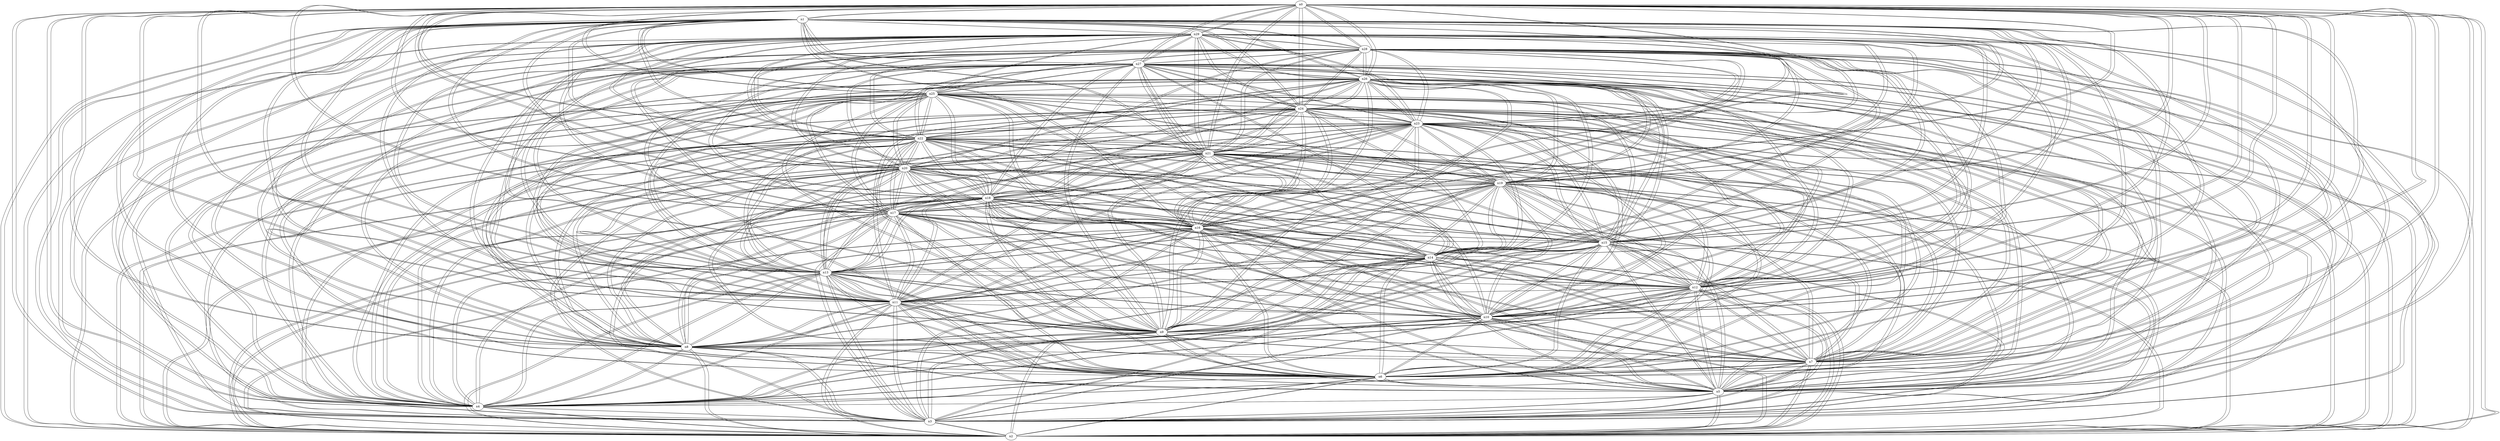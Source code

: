 graph {
n0;
n1;
n2;
n3;
n4;
n5;
n6;
n7;
n8;
n9;
n10;
n11;
n12;
n13;
n14;
n15;
n16;
n17;
n18;
n19;
n20;
n21;
n22;
n23;
n24;
n25;
n26;
n27;
n28;
n29;
n0 -- n3;
n0 -- n23;
n0 -- n6;
n0 -- n22;
n0 -- n27;
n0 -- n12;
n0 -- n20;
n0 -- n1;
n0 -- n19;
n0 -- n7;
n0 -- n24;
n0 -- n4;
n0 -- n9;
n0 -- n5;
n0 -- n13;
n0 -- n18;
n0 -- n14;
n0 -- n2;
n0 -- n25;
n0 -- n8;
n0 -- n10;
n0 -- n26;
n0 -- n21;
n0 -- n11;
n0 -- n16;
n0 -- n15;
n0 -- n28;
n0 -- n29;
n0 -- n17;
n1 -- n3;
n1 -- n23;
n1 -- n6;
n1 -- n22;
n1 -- n27;
n1 -- n12;
n1 -- n20;
n1 -- n19;
n1 -- n7;
n1 -- n24;
n1 -- n4;
n1 -- n9;
n1 -- n5;
n1 -- n13;
n1 -- n0;
n1 -- n18;
n1 -- n14;
n1 -- n2;
n1 -- n25;
n1 -- n8;
n1 -- n10;
n1 -- n26;
n1 -- n21;
n1 -- n11;
n1 -- n16;
n1 -- n15;
n1 -- n28;
n1 -- n29;
n1 -- n17;
n2 -- n3;
n2 -- n23;
n2 -- n6;
n2 -- n22;
n2 -- n27;
n2 -- n12;
n2 -- n20;
n2 -- n1;
n2 -- n19;
n2 -- n7;
n2 -- n24;
n2 -- n4;
n2 -- n9;
n2 -- n5;
n2 -- n13;
n2 -- n0;
n2 -- n18;
n2 -- n14;
n2 -- n25;
n2 -- n8;
n2 -- n10;
n2 -- n26;
n2 -- n21;
n2 -- n11;
n2 -- n16;
n2 -- n15;
n2 -- n28;
n2 -- n29;
n2 -- n17;
n3 -- n23;
n3 -- n6;
n3 -- n22;
n3 -- n27;
n3 -- n12;
n3 -- n20;
n3 -- n1;
n3 -- n19;
n3 -- n7;
n3 -- n24;
n3 -- n4;
n3 -- n9;
n3 -- n5;
n3 -- n13;
n3 -- n0;
n3 -- n18;
n3 -- n14;
n3 -- n2;
n3 -- n25;
n3 -- n8;
n3 -- n10;
n3 -- n26;
n3 -- n21;
n3 -- n11;
n3 -- n16;
n3 -- n15;
n3 -- n28;
n3 -- n29;
n3 -- n17;
n4 -- n3;
n4 -- n23;
n4 -- n6;
n4 -- n22;
n4 -- n27;
n4 -- n12;
n4 -- n20;
n4 -- n1;
n4 -- n19;
n4 -- n7;
n4 -- n24;
n4 -- n9;
n4 -- n5;
n4 -- n13;
n4 -- n0;
n4 -- n18;
n4 -- n14;
n4 -- n2;
n4 -- n25;
n4 -- n8;
n4 -- n10;
n4 -- n26;
n4 -- n21;
n4 -- n11;
n4 -- n16;
n4 -- n15;
n4 -- n28;
n4 -- n29;
n4 -- n17;
n5 -- n3;
n5 -- n23;
n5 -- n6;
n5 -- n22;
n5 -- n27;
n5 -- n12;
n5 -- n20;
n5 -- n1;
n5 -- n19;
n5 -- n7;
n5 -- n24;
n5 -- n4;
n5 -- n9;
n5 -- n13;
n5 -- n0;
n5 -- n18;
n5 -- n14;
n5 -- n2;
n5 -- n25;
n5 -- n8;
n5 -- n10;
n5 -- n26;
n5 -- n21;
n5 -- n11;
n5 -- n16;
n5 -- n15;
n5 -- n28;
n5 -- n29;
n5 -- n17;
n6 -- n3;
n6 -- n23;
n6 -- n22;
n6 -- n27;
n6 -- n12;
n6 -- n20;
n6 -- n1;
n6 -- n19;
n6 -- n7;
n6 -- n24;
n6 -- n4;
n6 -- n9;
n6 -- n5;
n6 -- n13;
n6 -- n0;
n6 -- n18;
n6 -- n14;
n6 -- n2;
n6 -- n25;
n6 -- n8;
n6 -- n10;
n6 -- n26;
n6 -- n21;
n6 -- n11;
n6 -- n16;
n6 -- n15;
n6 -- n28;
n6 -- n29;
n6 -- n17;
n7 -- n3;
n7 -- n23;
n7 -- n6;
n7 -- n22;
n7 -- n27;
n7 -- n12;
n7 -- n20;
n7 -- n1;
n7 -- n19;
n7 -- n24;
n7 -- n4;
n7 -- n9;
n7 -- n5;
n7 -- n13;
n7 -- n0;
n7 -- n18;
n7 -- n14;
n7 -- n2;
n7 -- n25;
n7 -- n8;
n7 -- n10;
n7 -- n26;
n7 -- n21;
n7 -- n11;
n7 -- n16;
n7 -- n15;
n7 -- n28;
n7 -- n29;
n7 -- n17;
n8 -- n3;
n8 -- n23;
n8 -- n6;
n8 -- n22;
n8 -- n27;
n8 -- n12;
n8 -- n20;
n8 -- n1;
n8 -- n19;
n8 -- n7;
n8 -- n24;
n8 -- n4;
n8 -- n9;
n8 -- n5;
n8 -- n13;
n8 -- n0;
n8 -- n18;
n8 -- n14;
n8 -- n2;
n8 -- n25;
n8 -- n10;
n8 -- n26;
n8 -- n21;
n8 -- n11;
n8 -- n16;
n8 -- n15;
n8 -- n28;
n8 -- n29;
n8 -- n17;
n9 -- n3;
n9 -- n23;
n9 -- n6;
n9 -- n22;
n9 -- n27;
n9 -- n12;
n9 -- n20;
n9 -- n1;
n9 -- n19;
n9 -- n7;
n9 -- n24;
n9 -- n4;
n9 -- n5;
n9 -- n13;
n9 -- n0;
n9 -- n18;
n9 -- n14;
n9 -- n2;
n9 -- n25;
n9 -- n8;
n9 -- n10;
n9 -- n26;
n9 -- n21;
n9 -- n11;
n9 -- n16;
n9 -- n15;
n9 -- n28;
n9 -- n29;
n9 -- n17;
n10 -- n3;
n10 -- n23;
n10 -- n6;
n10 -- n22;
n10 -- n27;
n10 -- n12;
n10 -- n20;
n10 -- n1;
n10 -- n19;
n10 -- n7;
n10 -- n24;
n10 -- n4;
n10 -- n9;
n10 -- n5;
n10 -- n13;
n10 -- n0;
n10 -- n18;
n10 -- n14;
n10 -- n2;
n10 -- n25;
n10 -- n8;
n10 -- n26;
n10 -- n21;
n10 -- n11;
n10 -- n16;
n10 -- n15;
n10 -- n28;
n10 -- n29;
n10 -- n17;
n11 -- n3;
n11 -- n23;
n11 -- n6;
n11 -- n22;
n11 -- n27;
n11 -- n12;
n11 -- n20;
n11 -- n1;
n11 -- n19;
n11 -- n7;
n11 -- n24;
n11 -- n4;
n11 -- n9;
n11 -- n5;
n11 -- n13;
n11 -- n0;
n11 -- n18;
n11 -- n14;
n11 -- n2;
n11 -- n25;
n11 -- n8;
n11 -- n10;
n11 -- n26;
n11 -- n21;
n11 -- n16;
n11 -- n15;
n11 -- n28;
n11 -- n29;
n11 -- n17;
n12 -- n3;
n12 -- n23;
n12 -- n6;
n12 -- n22;
n12 -- n27;
n12 -- n20;
n12 -- n1;
n12 -- n19;
n12 -- n7;
n12 -- n24;
n12 -- n4;
n12 -- n9;
n12 -- n5;
n12 -- n13;
n12 -- n0;
n12 -- n18;
n12 -- n14;
n12 -- n2;
n12 -- n25;
n12 -- n8;
n12 -- n10;
n12 -- n26;
n12 -- n21;
n12 -- n11;
n12 -- n16;
n12 -- n15;
n12 -- n28;
n12 -- n29;
n12 -- n17;
n13 -- n3;
n13 -- n23;
n13 -- n6;
n13 -- n22;
n13 -- n27;
n13 -- n12;
n13 -- n20;
n13 -- n1;
n13 -- n19;
n13 -- n7;
n13 -- n24;
n13 -- n4;
n13 -- n9;
n13 -- n5;
n13 -- n0;
n13 -- n18;
n13 -- n14;
n13 -- n2;
n13 -- n25;
n13 -- n8;
n13 -- n10;
n13 -- n26;
n13 -- n21;
n13 -- n11;
n13 -- n16;
n13 -- n15;
n13 -- n28;
n13 -- n29;
n13 -- n17;
n14 -- n3;
n14 -- n23;
n14 -- n6;
n14 -- n22;
n14 -- n27;
n14 -- n12;
n14 -- n20;
n14 -- n1;
n14 -- n19;
n14 -- n7;
n14 -- n24;
n14 -- n4;
n14 -- n9;
n14 -- n5;
n14 -- n13;
n14 -- n0;
n14 -- n18;
n14 -- n2;
n14 -- n25;
n14 -- n8;
n14 -- n10;
n14 -- n26;
n14 -- n21;
n14 -- n11;
n14 -- n16;
n14 -- n15;
n14 -- n28;
n14 -- n29;
n14 -- n17;
n15 -- n3;
n15 -- n23;
n15 -- n6;
n15 -- n22;
n15 -- n27;
n15 -- n12;
n15 -- n20;
n15 -- n1;
n15 -- n19;
n15 -- n7;
n15 -- n24;
n15 -- n4;
n15 -- n9;
n15 -- n5;
n15 -- n13;
n15 -- n0;
n15 -- n18;
n15 -- n14;
n15 -- n2;
n15 -- n25;
n15 -- n8;
n15 -- n10;
n15 -- n26;
n15 -- n21;
n15 -- n11;
n15 -- n16;
n15 -- n28;
n15 -- n29;
n15 -- n17;
n16 -- n3;
n16 -- n23;
n16 -- n6;
n16 -- n22;
n16 -- n27;
n16 -- n12;
n16 -- n20;
n16 -- n1;
n16 -- n19;
n16 -- n7;
n16 -- n24;
n16 -- n4;
n16 -- n9;
n16 -- n5;
n16 -- n13;
n16 -- n0;
n16 -- n18;
n16 -- n14;
n16 -- n2;
n16 -- n25;
n16 -- n8;
n16 -- n10;
n16 -- n26;
n16 -- n21;
n16 -- n11;
n16 -- n15;
n16 -- n28;
n16 -- n29;
n16 -- n17;
n17 -- n3;
n17 -- n23;
n17 -- n6;
n17 -- n22;
n17 -- n27;
n17 -- n12;
n17 -- n20;
n17 -- n1;
n17 -- n19;
n17 -- n7;
n17 -- n24;
n17 -- n4;
n17 -- n9;
n17 -- n5;
n17 -- n13;
n17 -- n0;
n17 -- n18;
n17 -- n14;
n17 -- n2;
n17 -- n25;
n17 -- n8;
n17 -- n10;
n17 -- n26;
n17 -- n21;
n17 -- n11;
n17 -- n16;
n17 -- n15;
n17 -- n28;
n17 -- n29;
n18 -- n3;
n18 -- n23;
n18 -- n6;
n18 -- n22;
n18 -- n27;
n18 -- n12;
n18 -- n20;
n18 -- n1;
n18 -- n19;
n18 -- n7;
n18 -- n24;
n18 -- n4;
n18 -- n9;
n18 -- n5;
n18 -- n13;
n18 -- n0;
n18 -- n14;
n18 -- n2;
n18 -- n25;
n18 -- n8;
n18 -- n10;
n18 -- n26;
n18 -- n21;
n18 -- n11;
n18 -- n16;
n18 -- n15;
n18 -- n28;
n18 -- n29;
n18 -- n17;
n19 -- n3;
n19 -- n23;
n19 -- n6;
n19 -- n22;
n19 -- n27;
n19 -- n12;
n19 -- n20;
n19 -- n1;
n19 -- n7;
n19 -- n24;
n19 -- n4;
n19 -- n9;
n19 -- n5;
n19 -- n13;
n19 -- n0;
n19 -- n18;
n19 -- n14;
n19 -- n2;
n19 -- n25;
n19 -- n8;
n19 -- n10;
n19 -- n26;
n19 -- n21;
n19 -- n11;
n19 -- n16;
n19 -- n15;
n19 -- n28;
n19 -- n29;
n19 -- n17;
n20 -- n3;
n20 -- n23;
n20 -- n6;
n20 -- n22;
n20 -- n27;
n20 -- n12;
n20 -- n1;
n20 -- n19;
n20 -- n7;
n20 -- n24;
n20 -- n4;
n20 -- n9;
n20 -- n5;
n20 -- n13;
n20 -- n0;
n20 -- n18;
n20 -- n14;
n20 -- n2;
n20 -- n25;
n20 -- n8;
n20 -- n10;
n20 -- n26;
n20 -- n21;
n20 -- n11;
n20 -- n16;
n20 -- n15;
n20 -- n28;
n20 -- n29;
n20 -- n17;
n21 -- n3;
n21 -- n23;
n21 -- n6;
n21 -- n22;
n21 -- n27;
n21 -- n12;
n21 -- n20;
n21 -- n1;
n21 -- n19;
n21 -- n7;
n21 -- n24;
n21 -- n4;
n21 -- n9;
n21 -- n5;
n21 -- n13;
n21 -- n0;
n21 -- n18;
n21 -- n14;
n21 -- n2;
n21 -- n25;
n21 -- n8;
n21 -- n10;
n21 -- n26;
n21 -- n11;
n21 -- n16;
n21 -- n15;
n21 -- n28;
n21 -- n29;
n21 -- n17;
n22 -- n3;
n22 -- n23;
n22 -- n6;
n22 -- n27;
n22 -- n12;
n22 -- n20;
n22 -- n1;
n22 -- n19;
n22 -- n7;
n22 -- n24;
n22 -- n4;
n22 -- n9;
n22 -- n5;
n22 -- n13;
n22 -- n0;
n22 -- n18;
n22 -- n14;
n22 -- n2;
n22 -- n25;
n22 -- n8;
n22 -- n10;
n22 -- n26;
n22 -- n21;
n22 -- n11;
n22 -- n16;
n22 -- n15;
n22 -- n28;
n22 -- n29;
n22 -- n17;
n23 -- n3;
n23 -- n6;
n23 -- n22;
n23 -- n27;
n23 -- n12;
n23 -- n20;
n23 -- n1;
n23 -- n19;
n23 -- n7;
n23 -- n24;
n23 -- n4;
n23 -- n9;
n23 -- n5;
n23 -- n13;
n23 -- n0;
n23 -- n18;
n23 -- n14;
n23 -- n2;
n23 -- n25;
n23 -- n8;
n23 -- n10;
n23 -- n26;
n23 -- n21;
n23 -- n11;
n23 -- n16;
n23 -- n15;
n23 -- n28;
n23 -- n29;
n23 -- n17;
n24 -- n3;
n24 -- n23;
n24 -- n6;
n24 -- n22;
n24 -- n27;
n24 -- n12;
n24 -- n20;
n24 -- n1;
n24 -- n19;
n24 -- n7;
n24 -- n4;
n24 -- n9;
n24 -- n5;
n24 -- n13;
n24 -- n0;
n24 -- n18;
n24 -- n14;
n24 -- n2;
n24 -- n25;
n24 -- n8;
n24 -- n10;
n24 -- n26;
n24 -- n21;
n24 -- n11;
n24 -- n16;
n24 -- n15;
n24 -- n28;
n24 -- n29;
n24 -- n17;
n25 -- n3;
n25 -- n23;
n25 -- n6;
n25 -- n22;
n25 -- n27;
n25 -- n12;
n25 -- n20;
n25 -- n1;
n25 -- n19;
n25 -- n7;
n25 -- n24;
n25 -- n4;
n25 -- n9;
n25 -- n5;
n25 -- n13;
n25 -- n0;
n25 -- n18;
n25 -- n14;
n25 -- n2;
n25 -- n8;
n25 -- n10;
n25 -- n26;
n25 -- n21;
n25 -- n11;
n25 -- n16;
n25 -- n15;
n25 -- n28;
n25 -- n29;
n25 -- n17;
n26 -- n3;
n26 -- n23;
n26 -- n6;
n26 -- n22;
n26 -- n27;
n26 -- n12;
n26 -- n20;
n26 -- n1;
n26 -- n19;
n26 -- n7;
n26 -- n24;
n26 -- n4;
n26 -- n9;
n26 -- n5;
n26 -- n13;
n26 -- n0;
n26 -- n18;
n26 -- n14;
n26 -- n2;
n26 -- n25;
n26 -- n8;
n26 -- n10;
n26 -- n21;
n26 -- n11;
n26 -- n16;
n26 -- n15;
n26 -- n28;
n26 -- n29;
n26 -- n17;
n27 -- n3;
n27 -- n23;
n27 -- n6;
n27 -- n22;
n27 -- n12;
n27 -- n20;
n27 -- n1;
n27 -- n19;
n27 -- n7;
n27 -- n24;
n27 -- n4;
n27 -- n9;
n27 -- n5;
n27 -- n13;
n27 -- n0;
n27 -- n18;
n27 -- n14;
n27 -- n2;
n27 -- n25;
n27 -- n8;
n27 -- n10;
n27 -- n26;
n27 -- n21;
n27 -- n11;
n27 -- n16;
n27 -- n15;
n27 -- n28;
n27 -- n29;
n27 -- n17;
n28 -- n3;
n28 -- n23;
n28 -- n6;
n28 -- n22;
n28 -- n27;
n28 -- n12;
n28 -- n20;
n28 -- n1;
n28 -- n19;
n28 -- n7;
n28 -- n24;
n28 -- n4;
n28 -- n9;
n28 -- n5;
n28 -- n13;
n28 -- n0;
n28 -- n18;
n28 -- n14;
n28 -- n2;
n28 -- n25;
n28 -- n8;
n28 -- n10;
n28 -- n26;
n28 -- n21;
n28 -- n11;
n28 -- n16;
n28 -- n15;
n28 -- n29;
n28 -- n17;
n29 -- n3;
n29 -- n23;
n29 -- n6;
n29 -- n22;
n29 -- n27;
n29 -- n12;
n29 -- n20;
n29 -- n1;
n29 -- n19;
n29 -- n7;
n29 -- n24;
n29 -- n4;
n29 -- n9;
n29 -- n5;
n29 -- n13;
n29 -- n0;
n29 -- n18;
n29 -- n14;
n29 -- n2;
n29 -- n25;
n29 -- n8;
n29 -- n10;
n29 -- n26;
n29 -- n21;
n29 -- n11;
n29 -- n16;
n29 -- n15;
n29 -- n28;
n29 -- n17;
}
